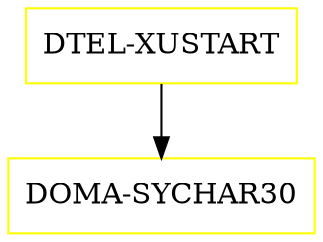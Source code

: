digraph G {
  "DTEL-XUSTART" [shape=box,color=yellow];
  "DOMA-SYCHAR30" [shape=box,color=yellow,URL="./DOMA_SYCHAR30.html"];
  "DTEL-XUSTART" -> "DOMA-SYCHAR30";
}
